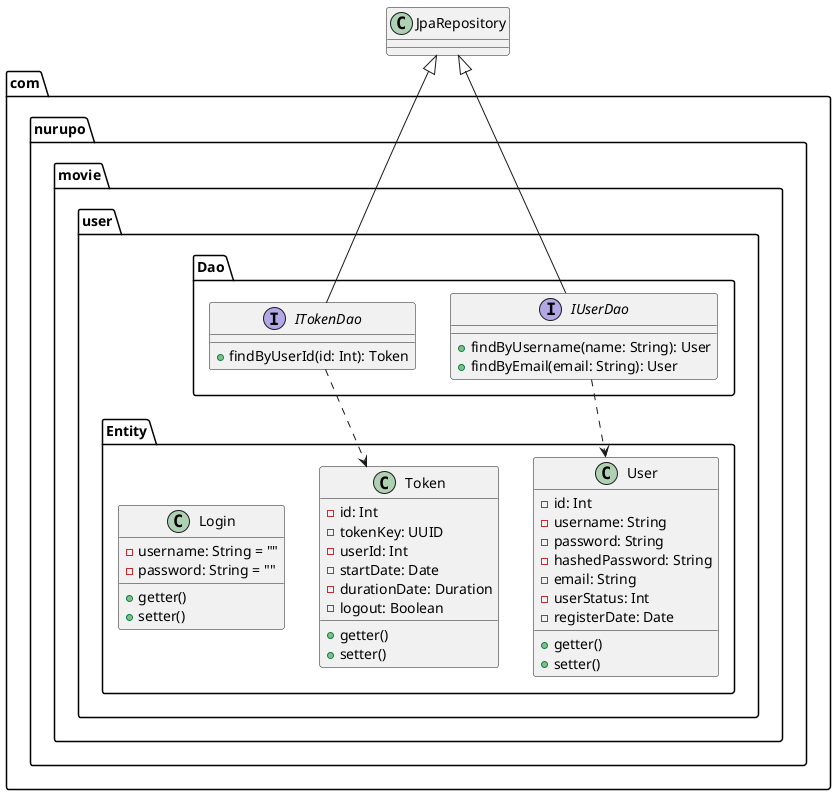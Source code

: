 @startuml

package com.nurupo.movie.user.Entity {
    class User {
        -id: Int
        -username: String
        -password: String
        -hashedPassword: String
        -email: String
        -userStatus: Int
        -registerDate: Date
        +getter()
        +setter()
    }

    class Token {
        -id: Int
        -tokenKey: UUID
        -userId: Int
        -startDate: Date
        -durationDate: Duration
        -logout: Boolean
        +getter()
        +setter()
    }

    class Login {
        -username: String = ""
        -password: String = ""
        +getter()
        +setter()
    }
}

package com.nurupo.movie.user.Dao {
    interface IUserDao {
        +findByUsername(name: String): User
        +findByEmail(email: String): User
    }

    interface ITokenDao {
        +findByUserId(id: Int): Token
    }
}

JpaRepository <|-- IUserDao
JpaRepository <|-- ITokenDao

IUserDao ..> User
ITokenDao ..> Token

@enduml